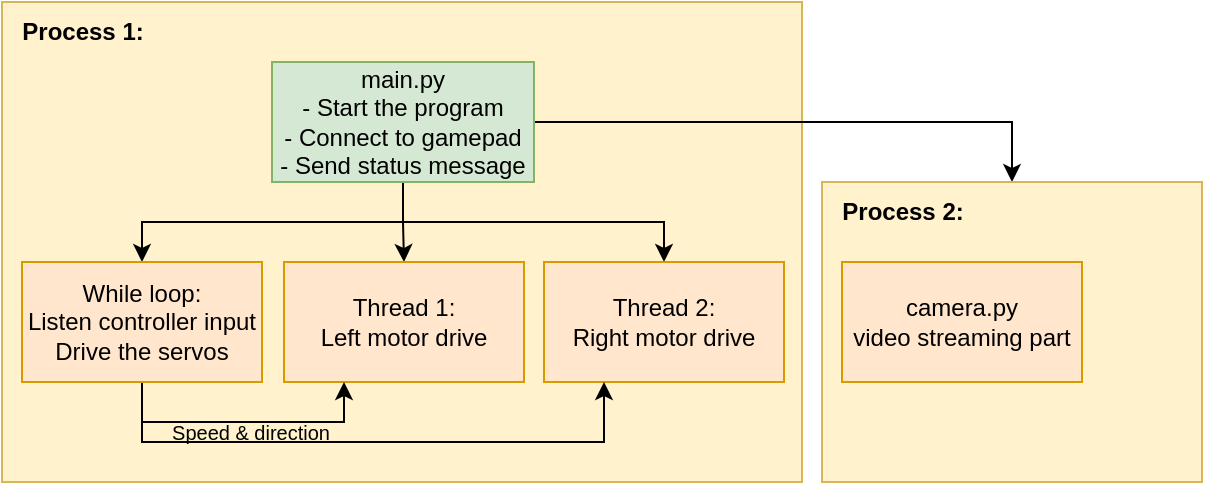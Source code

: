 <mxfile version="22.1.16" type="device">
  <diagram name="Page-1" id="rQWlZVBiJF3qtHsCXE85">
    <mxGraphModel dx="736" dy="456" grid="1" gridSize="10" guides="1" tooltips="1" connect="1" arrows="1" fold="1" page="1" pageScale="1" pageWidth="850" pageHeight="1100" math="0" shadow="0">
      <root>
        <mxCell id="0" />
        <mxCell id="1" parent="0" />
        <mxCell id="xWf73BT7jqw_lKePqx2_-5" value="" style="whiteSpace=wrap;html=1;fillColor=#fff2cc;strokeColor=#d6b656;" vertex="1" parent="1">
          <mxGeometry x="70" y="230" width="400" height="240" as="geometry" />
        </mxCell>
        <mxCell id="xWf73BT7jqw_lKePqx2_-11" style="edgeStyle=orthogonalEdgeStyle;rounded=0;orthogonalLoop=1;jettySize=auto;html=1;exitX=0.5;exitY=1;exitDx=0;exitDy=0;" edge="1" parent="1" source="xWf73BT7jqw_lKePqx2_-1" target="xWf73BT7jqw_lKePqx2_-4">
          <mxGeometry relative="1" as="geometry" />
        </mxCell>
        <mxCell id="xWf73BT7jqw_lKePqx2_-12" style="edgeStyle=orthogonalEdgeStyle;rounded=0;orthogonalLoop=1;jettySize=auto;html=1;exitX=0.5;exitY=1;exitDx=0;exitDy=0;entryX=0.5;entryY=0;entryDx=0;entryDy=0;" edge="1" parent="1" source="xWf73BT7jqw_lKePqx2_-1" target="xWf73BT7jqw_lKePqx2_-2">
          <mxGeometry relative="1" as="geometry" />
        </mxCell>
        <mxCell id="xWf73BT7jqw_lKePqx2_-13" style="edgeStyle=orthogonalEdgeStyle;rounded=0;orthogonalLoop=1;jettySize=auto;html=1;exitX=0.5;exitY=1;exitDx=0;exitDy=0;entryX=0.5;entryY=0;entryDx=0;entryDy=0;" edge="1" parent="1" source="xWf73BT7jqw_lKePqx2_-1" target="xWf73BT7jqw_lKePqx2_-3">
          <mxGeometry relative="1" as="geometry" />
        </mxCell>
        <mxCell id="xWf73BT7jqw_lKePqx2_-14" style="edgeStyle=orthogonalEdgeStyle;rounded=0;orthogonalLoop=1;jettySize=auto;html=1;exitX=1;exitY=0.5;exitDx=0;exitDy=0;entryX=0.5;entryY=0;entryDx=0;entryDy=0;" edge="1" parent="1" source="xWf73BT7jqw_lKePqx2_-1" target="xWf73BT7jqw_lKePqx2_-7">
          <mxGeometry relative="1" as="geometry" />
        </mxCell>
        <mxCell id="xWf73BT7jqw_lKePqx2_-1" value="main.py&lt;br&gt;- Start the program&lt;br&gt;- Connect to gamepad&lt;br&gt;- Send status message" style="rounded=0;whiteSpace=wrap;html=1;fillColor=#d5e8d4;strokeColor=#82b366;" vertex="1" parent="1">
          <mxGeometry x="205" y="260" width="131" height="60" as="geometry" />
        </mxCell>
        <mxCell id="xWf73BT7jqw_lKePqx2_-2" value="Thread 1:&lt;br&gt;Left motor drive" style="whiteSpace=wrap;html=1;fillColor=#ffe6cc;strokeColor=#d79b00;" vertex="1" parent="1">
          <mxGeometry x="211" y="360" width="120" height="60" as="geometry" />
        </mxCell>
        <mxCell id="xWf73BT7jqw_lKePqx2_-3" value="Thread 2:&lt;br&gt;Right motor drive" style="whiteSpace=wrap;html=1;fillColor=#ffe6cc;strokeColor=#d79b00;" vertex="1" parent="1">
          <mxGeometry x="341" y="360" width="120" height="60" as="geometry" />
        </mxCell>
        <mxCell id="xWf73BT7jqw_lKePqx2_-15" style="edgeStyle=orthogonalEdgeStyle;rounded=0;orthogonalLoop=1;jettySize=auto;html=1;exitX=0.5;exitY=1;exitDx=0;exitDy=0;entryX=0.25;entryY=1;entryDx=0;entryDy=0;" edge="1" parent="1" source="xWf73BT7jqw_lKePqx2_-4" target="xWf73BT7jqw_lKePqx2_-2">
          <mxGeometry relative="1" as="geometry" />
        </mxCell>
        <mxCell id="xWf73BT7jqw_lKePqx2_-16" style="edgeStyle=orthogonalEdgeStyle;rounded=0;orthogonalLoop=1;jettySize=auto;html=1;exitX=0.5;exitY=1;exitDx=0;exitDy=0;entryX=0.25;entryY=1;entryDx=0;entryDy=0;" edge="1" parent="1" source="xWf73BT7jqw_lKePqx2_-4" target="xWf73BT7jqw_lKePqx2_-3">
          <mxGeometry relative="1" as="geometry">
            <Array as="points">
              <mxPoint x="140" y="450" />
              <mxPoint x="371" y="450" />
            </Array>
          </mxGeometry>
        </mxCell>
        <mxCell id="xWf73BT7jqw_lKePqx2_-4" value="While loop:&lt;br&gt;Listen controller input&lt;br&gt;Drive the servos" style="whiteSpace=wrap;html=1;fillColor=#ffe6cc;strokeColor=#d79b00;" vertex="1" parent="1">
          <mxGeometry x="80" y="360" width="120" height="60" as="geometry" />
        </mxCell>
        <mxCell id="xWf73BT7jqw_lKePqx2_-7" value="" style="whiteSpace=wrap;html=1;fillColor=#fff2cc;strokeColor=#d6b656;" vertex="1" parent="1">
          <mxGeometry x="480" y="320" width="190" height="150" as="geometry" />
        </mxCell>
        <mxCell id="xWf73BT7jqw_lKePqx2_-8" value="camera.py&lt;br&gt;video streaming part" style="rounded=0;whiteSpace=wrap;html=1;fillColor=#ffe6cc;strokeColor=#d79b00;" vertex="1" parent="1">
          <mxGeometry x="490" y="360" width="120" height="60" as="geometry" />
        </mxCell>
        <mxCell id="xWf73BT7jqw_lKePqx2_-9" value="&lt;b&gt;Process 1:&lt;/b&gt;" style="text;html=1;align=center;verticalAlign=middle;resizable=0;points=[];autosize=1;strokeColor=none;fillColor=none;" vertex="1" parent="1">
          <mxGeometry x="70" y="230" width="80" height="30" as="geometry" />
        </mxCell>
        <mxCell id="xWf73BT7jqw_lKePqx2_-10" value="&lt;b&gt;Process 2:&lt;/b&gt;" style="text;html=1;align=center;verticalAlign=middle;resizable=0;points=[];autosize=1;strokeColor=none;fillColor=none;" vertex="1" parent="1">
          <mxGeometry x="480" y="320" width="80" height="30" as="geometry" />
        </mxCell>
        <mxCell id="xWf73BT7jqw_lKePqx2_-17" value="&lt;font style=&quot;font-size: 10px;&quot;&gt;Speed &amp;amp; direction&lt;/font&gt;" style="text;html=1;align=center;verticalAlign=middle;resizable=0;points=[];autosize=1;strokeColor=none;fillColor=none;" vertex="1" parent="1">
          <mxGeometry x="144" y="430" width="100" height="30" as="geometry" />
        </mxCell>
      </root>
    </mxGraphModel>
  </diagram>
</mxfile>
